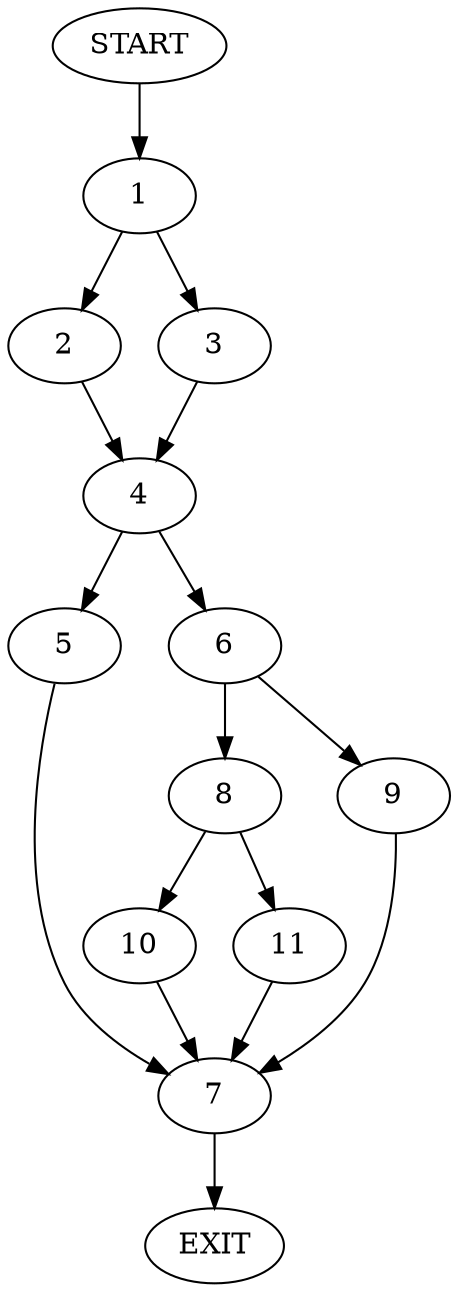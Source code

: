 digraph {
0 [label="START"]
12 [label="EXIT"]
0 -> 1
1 -> 2
1 -> 3
2 -> 4
3 -> 4
4 -> 5
4 -> 6
5 -> 7
6 -> 8
6 -> 9
7 -> 12
8 -> 10
8 -> 11
9 -> 7
11 -> 7
10 -> 7
}
